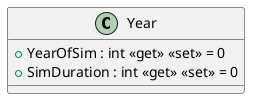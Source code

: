 @startuml
class Year {
    + YearOfSim : int <<get>> <<set>> = 0
    + SimDuration : int <<get>> <<set>> = 0
}
@enduml
